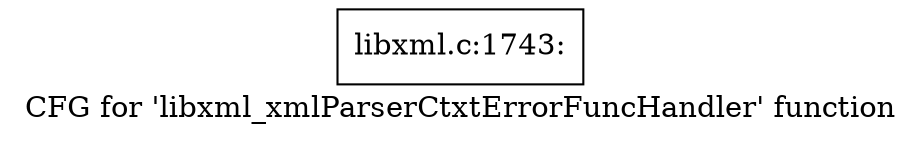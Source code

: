 digraph "CFG for 'libxml_xmlParserCtxtErrorFuncHandler' function" {
	label="CFG for 'libxml_xmlParserCtxtErrorFuncHandler' function";

	Node0x547c170 [shape=record,label="{libxml.c:1743:}"];
}
